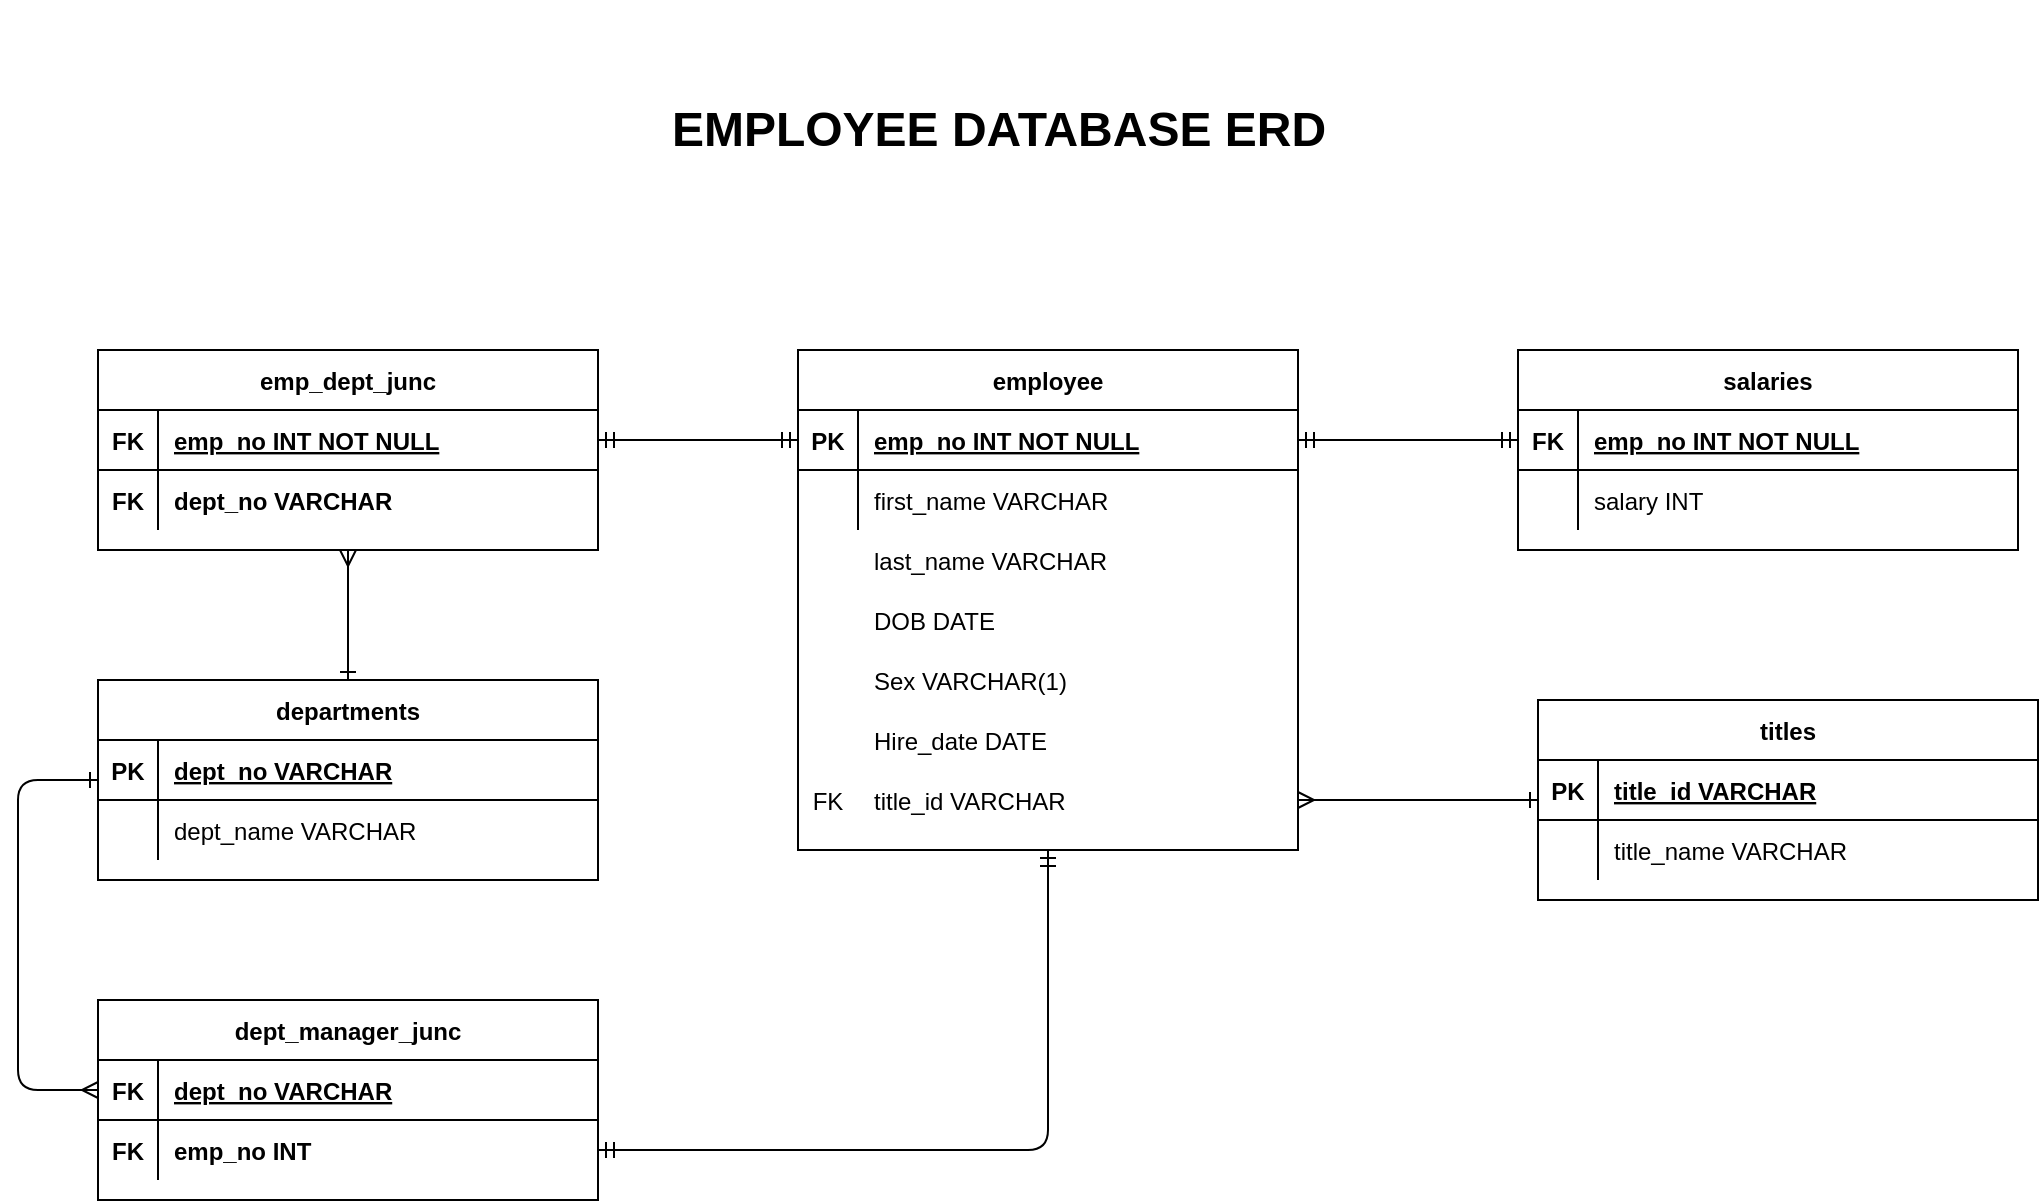 <mxfile version="14.6.13" type="device"><diagram id="R2lEEEUBdFMjLlhIrx00" name="Page-1"><mxGraphModel dx="1718" dy="1493" grid="1" gridSize="10" guides="1" tooltips="1" connect="1" arrows="1" fold="1" page="1" pageScale="1" pageWidth="850" pageHeight="1100" math="0" shadow="0" extFonts="Permanent Marker^https://fonts.googleapis.com/css?family=Permanent+Marker"><root><mxCell id="0"/><mxCell id="1" parent="0"/><mxCell id="C-vyLk0tnHw3VtMMgP7b-2" value="titles" style="shape=table;startSize=30;container=1;collapsible=1;childLayout=tableLayout;fixedRows=1;rowLines=0;fontStyle=1;align=center;resizeLast=1;" parent="1" vertex="1"><mxGeometry x="590" y="290" width="250" height="100" as="geometry"/></mxCell><mxCell id="C-vyLk0tnHw3VtMMgP7b-3" value="" style="shape=partialRectangle;collapsible=0;dropTarget=0;pointerEvents=0;fillColor=none;points=[[0,0.5],[1,0.5]];portConstraint=eastwest;top=0;left=0;right=0;bottom=1;" parent="C-vyLk0tnHw3VtMMgP7b-2" vertex="1"><mxGeometry y="30" width="250" height="30" as="geometry"/></mxCell><mxCell id="C-vyLk0tnHw3VtMMgP7b-4" value="PK" style="shape=partialRectangle;overflow=hidden;connectable=0;fillColor=none;top=0;left=0;bottom=0;right=0;fontStyle=1;" parent="C-vyLk0tnHw3VtMMgP7b-3" vertex="1"><mxGeometry width="30" height="30" as="geometry"/></mxCell><mxCell id="C-vyLk0tnHw3VtMMgP7b-5" value="title_id VARCHAR" style="shape=partialRectangle;overflow=hidden;connectable=0;fillColor=none;top=0;left=0;bottom=0;right=0;align=left;spacingLeft=6;fontStyle=5;" parent="C-vyLk0tnHw3VtMMgP7b-3" vertex="1"><mxGeometry x="30" width="220" height="30" as="geometry"/></mxCell><mxCell id="C-vyLk0tnHw3VtMMgP7b-6" value="" style="shape=partialRectangle;collapsible=0;dropTarget=0;pointerEvents=0;fillColor=none;points=[[0,0.5],[1,0.5]];portConstraint=eastwest;top=0;left=0;right=0;bottom=0;" parent="C-vyLk0tnHw3VtMMgP7b-2" vertex="1"><mxGeometry y="60" width="250" height="30" as="geometry"/></mxCell><mxCell id="C-vyLk0tnHw3VtMMgP7b-7" value="" style="shape=partialRectangle;overflow=hidden;connectable=0;fillColor=none;top=0;left=0;bottom=0;right=0;" parent="C-vyLk0tnHw3VtMMgP7b-6" vertex="1"><mxGeometry width="30" height="30" as="geometry"/></mxCell><mxCell id="C-vyLk0tnHw3VtMMgP7b-8" value="title_name VARCHAR" style="shape=partialRectangle;overflow=hidden;connectable=0;fillColor=none;top=0;left=0;bottom=0;right=0;align=left;spacingLeft=6;" parent="C-vyLk0tnHw3VtMMgP7b-6" vertex="1"><mxGeometry x="30" width="220" height="30" as="geometry"/></mxCell><mxCell id="C-vyLk0tnHw3VtMMgP7b-13" value="salaries" style="shape=table;startSize=30;container=1;collapsible=1;childLayout=tableLayout;fixedRows=1;rowLines=0;fontStyle=1;align=center;resizeLast=1;" parent="1" vertex="1"><mxGeometry x="580" y="115" width="250" height="100" as="geometry"/></mxCell><mxCell id="C-vyLk0tnHw3VtMMgP7b-14" value="" style="shape=partialRectangle;collapsible=0;dropTarget=0;pointerEvents=0;fillColor=none;points=[[0,0.5],[1,0.5]];portConstraint=eastwest;top=0;left=0;right=0;bottom=1;" parent="C-vyLk0tnHw3VtMMgP7b-13" vertex="1"><mxGeometry y="30" width="250" height="30" as="geometry"/></mxCell><mxCell id="C-vyLk0tnHw3VtMMgP7b-15" value="FK" style="shape=partialRectangle;overflow=hidden;connectable=0;fillColor=none;top=0;left=0;bottom=0;right=0;fontStyle=1;" parent="C-vyLk0tnHw3VtMMgP7b-14" vertex="1"><mxGeometry width="30" height="30" as="geometry"/></mxCell><mxCell id="C-vyLk0tnHw3VtMMgP7b-16" value="emp_no INT NOT NULL" style="shape=partialRectangle;overflow=hidden;connectable=0;fillColor=none;top=0;left=0;bottom=0;right=0;align=left;spacingLeft=6;fontStyle=5;" parent="C-vyLk0tnHw3VtMMgP7b-14" vertex="1"><mxGeometry x="30" width="220" height="30" as="geometry"/></mxCell><mxCell id="C-vyLk0tnHw3VtMMgP7b-17" value="" style="shape=partialRectangle;collapsible=0;dropTarget=0;pointerEvents=0;fillColor=none;points=[[0,0.5],[1,0.5]];portConstraint=eastwest;top=0;left=0;right=0;bottom=0;" parent="C-vyLk0tnHw3VtMMgP7b-13" vertex="1"><mxGeometry y="60" width="250" height="30" as="geometry"/></mxCell><mxCell id="C-vyLk0tnHw3VtMMgP7b-18" value="" style="shape=partialRectangle;overflow=hidden;connectable=0;fillColor=none;top=0;left=0;bottom=0;right=0;" parent="C-vyLk0tnHw3VtMMgP7b-17" vertex="1"><mxGeometry width="30" height="30" as="geometry"/></mxCell><mxCell id="C-vyLk0tnHw3VtMMgP7b-19" value="salary INT" style="shape=partialRectangle;overflow=hidden;connectable=0;fillColor=none;top=0;left=0;bottom=0;right=0;align=left;spacingLeft=6;" parent="C-vyLk0tnHw3VtMMgP7b-17" vertex="1"><mxGeometry x="30" width="220" height="30" as="geometry"/></mxCell><mxCell id="7iUZYFH4oPshRKjhHJyf-13" value="" style="group" parent="1" vertex="1" connectable="0"><mxGeometry x="220" y="115" width="250" height="250" as="geometry"/></mxCell><mxCell id="C-vyLk0tnHw3VtMMgP7b-23" value="employee" style="shape=table;startSize=30;container=1;collapsible=1;childLayout=tableLayout;fixedRows=1;rowLines=0;fontStyle=1;align=center;resizeLast=1;" parent="7iUZYFH4oPshRKjhHJyf-13" vertex="1"><mxGeometry width="250" height="250" as="geometry"/></mxCell><mxCell id="C-vyLk0tnHw3VtMMgP7b-24" value="" style="shape=partialRectangle;collapsible=0;dropTarget=0;pointerEvents=0;fillColor=none;points=[[0,0.5],[1,0.5]];portConstraint=eastwest;top=0;left=0;right=0;bottom=1;" parent="C-vyLk0tnHw3VtMMgP7b-23" vertex="1"><mxGeometry y="30" width="250" height="30" as="geometry"/></mxCell><mxCell id="C-vyLk0tnHw3VtMMgP7b-25" value="PK" style="shape=partialRectangle;overflow=hidden;connectable=0;fillColor=none;top=0;left=0;bottom=0;right=0;fontStyle=1;" parent="C-vyLk0tnHw3VtMMgP7b-24" vertex="1"><mxGeometry width="30" height="30" as="geometry"/></mxCell><mxCell id="C-vyLk0tnHw3VtMMgP7b-26" value="emp_no INT NOT NULL" style="shape=partialRectangle;overflow=hidden;connectable=0;fillColor=none;top=0;left=0;bottom=0;right=0;align=left;spacingLeft=6;fontStyle=5;" parent="C-vyLk0tnHw3VtMMgP7b-24" vertex="1"><mxGeometry x="30" width="220" height="30" as="geometry"/></mxCell><mxCell id="C-vyLk0tnHw3VtMMgP7b-27" value="" style="shape=partialRectangle;collapsible=0;dropTarget=0;pointerEvents=0;fillColor=none;points=[[0,0.5],[1,0.5]];portConstraint=eastwest;top=0;left=0;right=0;bottom=0;" parent="C-vyLk0tnHw3VtMMgP7b-23" vertex="1"><mxGeometry y="60" width="250" height="30" as="geometry"/></mxCell><mxCell id="C-vyLk0tnHw3VtMMgP7b-28" value="" style="shape=partialRectangle;overflow=hidden;connectable=0;fillColor=none;top=0;left=0;bottom=0;right=0;" parent="C-vyLk0tnHw3VtMMgP7b-27" vertex="1"><mxGeometry width="30" height="30" as="geometry"/></mxCell><mxCell id="C-vyLk0tnHw3VtMMgP7b-29" value="first_name VARCHAR" style="shape=partialRectangle;overflow=hidden;connectable=0;fillColor=none;top=0;left=0;bottom=0;right=0;align=left;spacingLeft=6;" parent="C-vyLk0tnHw3VtMMgP7b-27" vertex="1"><mxGeometry x="30" width="220" height="30" as="geometry"/></mxCell><mxCell id="7iUZYFH4oPshRKjhHJyf-1" value="last_name VARCHAR" style="shape=partialRectangle;overflow=hidden;connectable=0;fillColor=none;top=0;left=0;bottom=0;right=0;align=left;spacingLeft=6;" parent="7iUZYFH4oPshRKjhHJyf-13" vertex="1"><mxGeometry x="30" y="90" width="220" height="30" as="geometry"/></mxCell><mxCell id="7iUZYFH4oPshRKjhHJyf-2" value="DOB DATE" style="shape=partialRectangle;overflow=hidden;connectable=0;fillColor=none;top=0;left=0;bottom=0;right=0;align=left;spacingLeft=6;" parent="7iUZYFH4oPshRKjhHJyf-13" vertex="1"><mxGeometry x="30" y="120" width="220" height="30" as="geometry"/></mxCell><mxCell id="7iUZYFH4oPshRKjhHJyf-3" value="Sex VARCHAR(1)" style="shape=partialRectangle;overflow=hidden;connectable=0;fillColor=none;top=0;left=0;bottom=0;right=0;align=left;spacingLeft=6;" parent="7iUZYFH4oPshRKjhHJyf-13" vertex="1"><mxGeometry x="30" y="150" width="220" height="30" as="geometry"/></mxCell><mxCell id="7iUZYFH4oPshRKjhHJyf-4" value="Hire_date DATE" style="shape=partialRectangle;overflow=hidden;connectable=0;fillColor=none;top=0;left=0;bottom=0;right=0;align=left;spacingLeft=6;" parent="7iUZYFH4oPshRKjhHJyf-13" vertex="1"><mxGeometry x="30" y="180" width="220" height="30" as="geometry"/></mxCell><mxCell id="7iUZYFH4oPshRKjhHJyf-6" value="" style="shape=partialRectangle;collapsible=0;dropTarget=0;pointerEvents=0;fillColor=none;points=[[0,0.5],[1,0.5]];portConstraint=eastwest;top=0;left=0;right=0;bottom=0;" parent="7iUZYFH4oPshRKjhHJyf-13" vertex="1"><mxGeometry y="210" width="250" height="30" as="geometry"/></mxCell><mxCell id="7iUZYFH4oPshRKjhHJyf-7" value="FK" style="shape=partialRectangle;overflow=hidden;connectable=0;fillColor=none;top=0;left=0;bottom=0;right=0;" parent="7iUZYFH4oPshRKjhHJyf-6" vertex="1"><mxGeometry width="30" height="30" as="geometry"/></mxCell><mxCell id="7iUZYFH4oPshRKjhHJyf-8" value="title_id VARCHAR" style="shape=partialRectangle;overflow=hidden;connectable=0;fillColor=none;top=0;left=0;bottom=0;right=0;align=left;spacingLeft=6;" parent="7iUZYFH4oPshRKjhHJyf-6" vertex="1"><mxGeometry x="30" width="220" height="30" as="geometry"/></mxCell><mxCell id="7iUZYFH4oPshRKjhHJyf-14" value="" style="edgeStyle=entityRelationEdgeStyle;fontSize=12;html=1;endArrow=ERmandOne;startArrow=ERmandOne;entryX=0;entryY=0.5;entryDx=0;entryDy=0;exitX=1;exitY=0.5;exitDx=0;exitDy=0;" parent="1" source="C-vyLk0tnHw3VtMMgP7b-24" target="C-vyLk0tnHw3VtMMgP7b-14" edge="1"><mxGeometry width="100" height="100" relative="1" as="geometry"><mxPoint x="440" y="290" as="sourcePoint"/><mxPoint x="540" y="190" as="targetPoint"/></mxGeometry></mxCell><mxCell id="7iUZYFH4oPshRKjhHJyf-15" value="emp_dept_junc" style="shape=table;startSize=30;container=1;collapsible=1;childLayout=tableLayout;fixedRows=1;rowLines=0;fontStyle=1;align=center;resizeLast=1;" parent="1" vertex="1"><mxGeometry x="-130" y="115" width="250" height="100" as="geometry"/></mxCell><mxCell id="7iUZYFH4oPshRKjhHJyf-16" value="" style="shape=partialRectangle;collapsible=0;dropTarget=0;pointerEvents=0;fillColor=none;points=[[0,0.5],[1,0.5]];portConstraint=eastwest;top=0;left=0;right=0;bottom=1;" parent="7iUZYFH4oPshRKjhHJyf-15" vertex="1"><mxGeometry y="30" width="250" height="30" as="geometry"/></mxCell><mxCell id="7iUZYFH4oPshRKjhHJyf-17" value="FK" style="shape=partialRectangle;overflow=hidden;connectable=0;fillColor=none;top=0;left=0;bottom=0;right=0;fontStyle=1;" parent="7iUZYFH4oPshRKjhHJyf-16" vertex="1"><mxGeometry width="30" height="30" as="geometry"/></mxCell><mxCell id="7iUZYFH4oPshRKjhHJyf-18" value="emp_no INT NOT NULL" style="shape=partialRectangle;overflow=hidden;connectable=0;fillColor=none;top=0;left=0;bottom=0;right=0;align=left;spacingLeft=6;fontStyle=5;" parent="7iUZYFH4oPshRKjhHJyf-16" vertex="1"><mxGeometry x="30" width="220" height="30" as="geometry"/></mxCell><mxCell id="7iUZYFH4oPshRKjhHJyf-19" value="" style="shape=partialRectangle;collapsible=0;dropTarget=0;pointerEvents=0;fillColor=none;points=[[0,0.5],[1,0.5]];portConstraint=eastwest;top=0;left=0;right=0;bottom=0;" parent="7iUZYFH4oPshRKjhHJyf-15" vertex="1"><mxGeometry y="60" width="250" height="30" as="geometry"/></mxCell><mxCell id="7iUZYFH4oPshRKjhHJyf-20" value="FK" style="shape=partialRectangle;overflow=hidden;connectable=0;fillColor=none;top=0;left=0;bottom=0;right=0;fontStyle=1" parent="7iUZYFH4oPshRKjhHJyf-19" vertex="1"><mxGeometry width="30" height="30" as="geometry"/></mxCell><mxCell id="7iUZYFH4oPshRKjhHJyf-21" value="dept_no VARCHAR" style="shape=partialRectangle;overflow=hidden;connectable=0;fillColor=none;top=0;left=0;bottom=0;right=0;align=left;spacingLeft=6;fontStyle=1" parent="7iUZYFH4oPshRKjhHJyf-19" vertex="1"><mxGeometry x="30" width="220" height="30" as="geometry"/></mxCell><mxCell id="7iUZYFH4oPshRKjhHJyf-22" value="" style="edgeStyle=entityRelationEdgeStyle;fontSize=12;html=1;endArrow=ERmandOne;startArrow=ERmandOne;entryX=0;entryY=0.5;entryDx=0;entryDy=0;exitX=1;exitY=0.5;exitDx=0;exitDy=0;" parent="1" source="7iUZYFH4oPshRKjhHJyf-16" target="C-vyLk0tnHw3VtMMgP7b-24" edge="1"><mxGeometry width="100" height="100" relative="1" as="geometry"><mxPoint x="130" y="80" as="sourcePoint"/><mxPoint x="240" y="80" as="targetPoint"/></mxGeometry></mxCell><mxCell id="7iUZYFH4oPshRKjhHJyf-23" value="departments" style="shape=table;startSize=30;container=1;collapsible=1;childLayout=tableLayout;fixedRows=1;rowLines=0;fontStyle=1;align=center;resizeLast=1;" parent="1" vertex="1"><mxGeometry x="-130" y="280" width="250" height="100" as="geometry"/></mxCell><mxCell id="7iUZYFH4oPshRKjhHJyf-24" value="" style="shape=partialRectangle;collapsible=0;dropTarget=0;pointerEvents=0;fillColor=none;points=[[0,0.5],[1,0.5]];portConstraint=eastwest;top=0;left=0;right=0;bottom=1;" parent="7iUZYFH4oPshRKjhHJyf-23" vertex="1"><mxGeometry y="30" width="250" height="30" as="geometry"/></mxCell><mxCell id="7iUZYFH4oPshRKjhHJyf-25" value="PK" style="shape=partialRectangle;overflow=hidden;connectable=0;fillColor=none;top=0;left=0;bottom=0;right=0;fontStyle=1;" parent="7iUZYFH4oPshRKjhHJyf-24" vertex="1"><mxGeometry width="30" height="30" as="geometry"/></mxCell><mxCell id="7iUZYFH4oPshRKjhHJyf-26" value="dept_no VARCHAR" style="shape=partialRectangle;overflow=hidden;connectable=0;fillColor=none;top=0;left=0;bottom=0;right=0;align=left;spacingLeft=6;fontStyle=5;" parent="7iUZYFH4oPshRKjhHJyf-24" vertex="1"><mxGeometry x="30" width="220" height="30" as="geometry"/></mxCell><mxCell id="7iUZYFH4oPshRKjhHJyf-27" value="" style="shape=partialRectangle;collapsible=0;dropTarget=0;pointerEvents=0;fillColor=none;points=[[0,0.5],[1,0.5]];portConstraint=eastwest;top=0;left=0;right=0;bottom=0;" parent="7iUZYFH4oPshRKjhHJyf-23" vertex="1"><mxGeometry y="60" width="250" height="30" as="geometry"/></mxCell><mxCell id="7iUZYFH4oPshRKjhHJyf-28" value="" style="shape=partialRectangle;overflow=hidden;connectable=0;fillColor=none;top=0;left=0;bottom=0;right=0;" parent="7iUZYFH4oPshRKjhHJyf-27" vertex="1"><mxGeometry width="30" height="30" as="geometry"/></mxCell><mxCell id="7iUZYFH4oPshRKjhHJyf-29" value="dept_name VARCHAR" style="shape=partialRectangle;overflow=hidden;connectable=0;fillColor=none;top=0;left=0;bottom=0;right=0;align=left;spacingLeft=6;" parent="7iUZYFH4oPshRKjhHJyf-27" vertex="1"><mxGeometry x="30" width="220" height="30" as="geometry"/></mxCell><mxCell id="7iUZYFH4oPshRKjhHJyf-31" value="dept_manager_junc" style="shape=table;startSize=30;container=1;collapsible=1;childLayout=tableLayout;fixedRows=1;rowLines=0;fontStyle=1;align=center;resizeLast=1;" parent="1" vertex="1"><mxGeometry x="-130" y="440" width="250" height="100" as="geometry"/></mxCell><mxCell id="7iUZYFH4oPshRKjhHJyf-32" value="" style="shape=partialRectangle;collapsible=0;dropTarget=0;pointerEvents=0;fillColor=none;points=[[0,0.5],[1,0.5]];portConstraint=eastwest;top=0;left=0;right=0;bottom=1;" parent="7iUZYFH4oPshRKjhHJyf-31" vertex="1"><mxGeometry y="30" width="250" height="30" as="geometry"/></mxCell><mxCell id="7iUZYFH4oPshRKjhHJyf-33" value="FK" style="shape=partialRectangle;overflow=hidden;connectable=0;fillColor=none;top=0;left=0;bottom=0;right=0;fontStyle=1;" parent="7iUZYFH4oPshRKjhHJyf-32" vertex="1"><mxGeometry width="30" height="30" as="geometry"/></mxCell><mxCell id="7iUZYFH4oPshRKjhHJyf-34" value="dept_no VARCHAR" style="shape=partialRectangle;overflow=hidden;connectable=0;fillColor=none;top=0;left=0;bottom=0;right=0;align=left;spacingLeft=6;fontStyle=5;" parent="7iUZYFH4oPshRKjhHJyf-32" vertex="1"><mxGeometry x="30" width="220" height="30" as="geometry"/></mxCell><mxCell id="7iUZYFH4oPshRKjhHJyf-35" value="" style="shape=partialRectangle;collapsible=0;dropTarget=0;pointerEvents=0;fillColor=none;points=[[0,0.5],[1,0.5]];portConstraint=eastwest;top=0;left=0;right=0;bottom=0;" parent="7iUZYFH4oPshRKjhHJyf-31" vertex="1"><mxGeometry y="60" width="250" height="30" as="geometry"/></mxCell><mxCell id="7iUZYFH4oPshRKjhHJyf-36" value="FK" style="shape=partialRectangle;overflow=hidden;connectable=0;fillColor=none;top=0;left=0;bottom=0;right=0;fontStyle=1" parent="7iUZYFH4oPshRKjhHJyf-35" vertex="1"><mxGeometry width="30" height="30" as="geometry"/></mxCell><mxCell id="7iUZYFH4oPshRKjhHJyf-37" value="emp_no INT" style="shape=partialRectangle;overflow=hidden;connectable=0;fillColor=none;top=0;left=0;bottom=0;right=0;align=left;spacingLeft=6;fontStyle=1" parent="7iUZYFH4oPshRKjhHJyf-35" vertex="1"><mxGeometry x="30" width="220" height="30" as="geometry"/></mxCell><mxCell id="7iUZYFH4oPshRKjhHJyf-43" value="" style="fontSize=12;html=1;endArrow=ERone;startArrow=ERmany;entryX=0;entryY=0.5;entryDx=0;entryDy=0;exitX=0;exitY=0.5;exitDx=0;exitDy=0;edgeStyle=orthogonalEdgeStyle;endFill=0;startFill=0;" parent="1" source="7iUZYFH4oPshRKjhHJyf-32" target="7iUZYFH4oPshRKjhHJyf-23" edge="1"><mxGeometry width="100" height="100" relative="1" as="geometry"><mxPoint x="-180" y="490" as="sourcePoint"/><mxPoint x="-120" y="490" as="targetPoint"/><Array as="points"><mxPoint x="-170" y="485"/><mxPoint x="-170" y="330"/></Array></mxGeometry></mxCell><mxCell id="7iUZYFH4oPshRKjhHJyf-45" value="" style="fontSize=12;html=1;endArrow=ERmandOne;startArrow=ERmandOne;entryX=0.5;entryY=1;entryDx=0;entryDy=0;exitX=1;exitY=0.5;exitDx=0;exitDy=0;edgeStyle=orthogonalEdgeStyle;" parent="1" source="7iUZYFH4oPshRKjhHJyf-35" target="C-vyLk0tnHw3VtMMgP7b-23" edge="1"><mxGeometry width="100" height="100" relative="1" as="geometry"><mxPoint x="359.94" y="560" as="sourcePoint"/><mxPoint x="349.94" y="390" as="targetPoint"/></mxGeometry></mxCell><mxCell id="7iUZYFH4oPshRKjhHJyf-47" value="" style="edgeStyle=entityRelationEdgeStyle;fontSize=12;html=1;endArrow=ERone;endFill=0;exitX=1;exitY=0.5;exitDx=0;exitDy=0;startArrow=ERmany;startFill=0;" parent="1" source="7iUZYFH4oPshRKjhHJyf-6" edge="1"><mxGeometry width="100" height="100" relative="1" as="geometry"><mxPoint x="490" y="440" as="sourcePoint"/><mxPoint x="590" y="340" as="targetPoint"/></mxGeometry></mxCell><mxCell id="7iUZYFH4oPshRKjhHJyf-48" value="" style="fontSize=12;html=1;endArrow=ERone;startArrow=ERmany;entryX=0.5;entryY=0;entryDx=0;entryDy=0;exitX=0.5;exitY=1;exitDx=0;exitDy=0;endFill=0;startFill=0;" parent="1" source="7iUZYFH4oPshRKjhHJyf-15" target="7iUZYFH4oPshRKjhHJyf-23" edge="1"><mxGeometry width="100" height="100" relative="1" as="geometry"><mxPoint x="-45" y="239.41" as="sourcePoint"/><mxPoint x="55" y="239.41" as="targetPoint"/></mxGeometry></mxCell><mxCell id="7iUZYFH4oPshRKjhHJyf-49" value="EMPLOYEE DATABASE ERD" style="text;strokeColor=none;fillColor=none;html=1;fontSize=24;fontStyle=1;verticalAlign=middle;align=center;" parent="1" vertex="1"><mxGeometry x="70" y="-60" width="500" height="130" as="geometry"/></mxCell></root></mxGraphModel></diagram></mxfile>